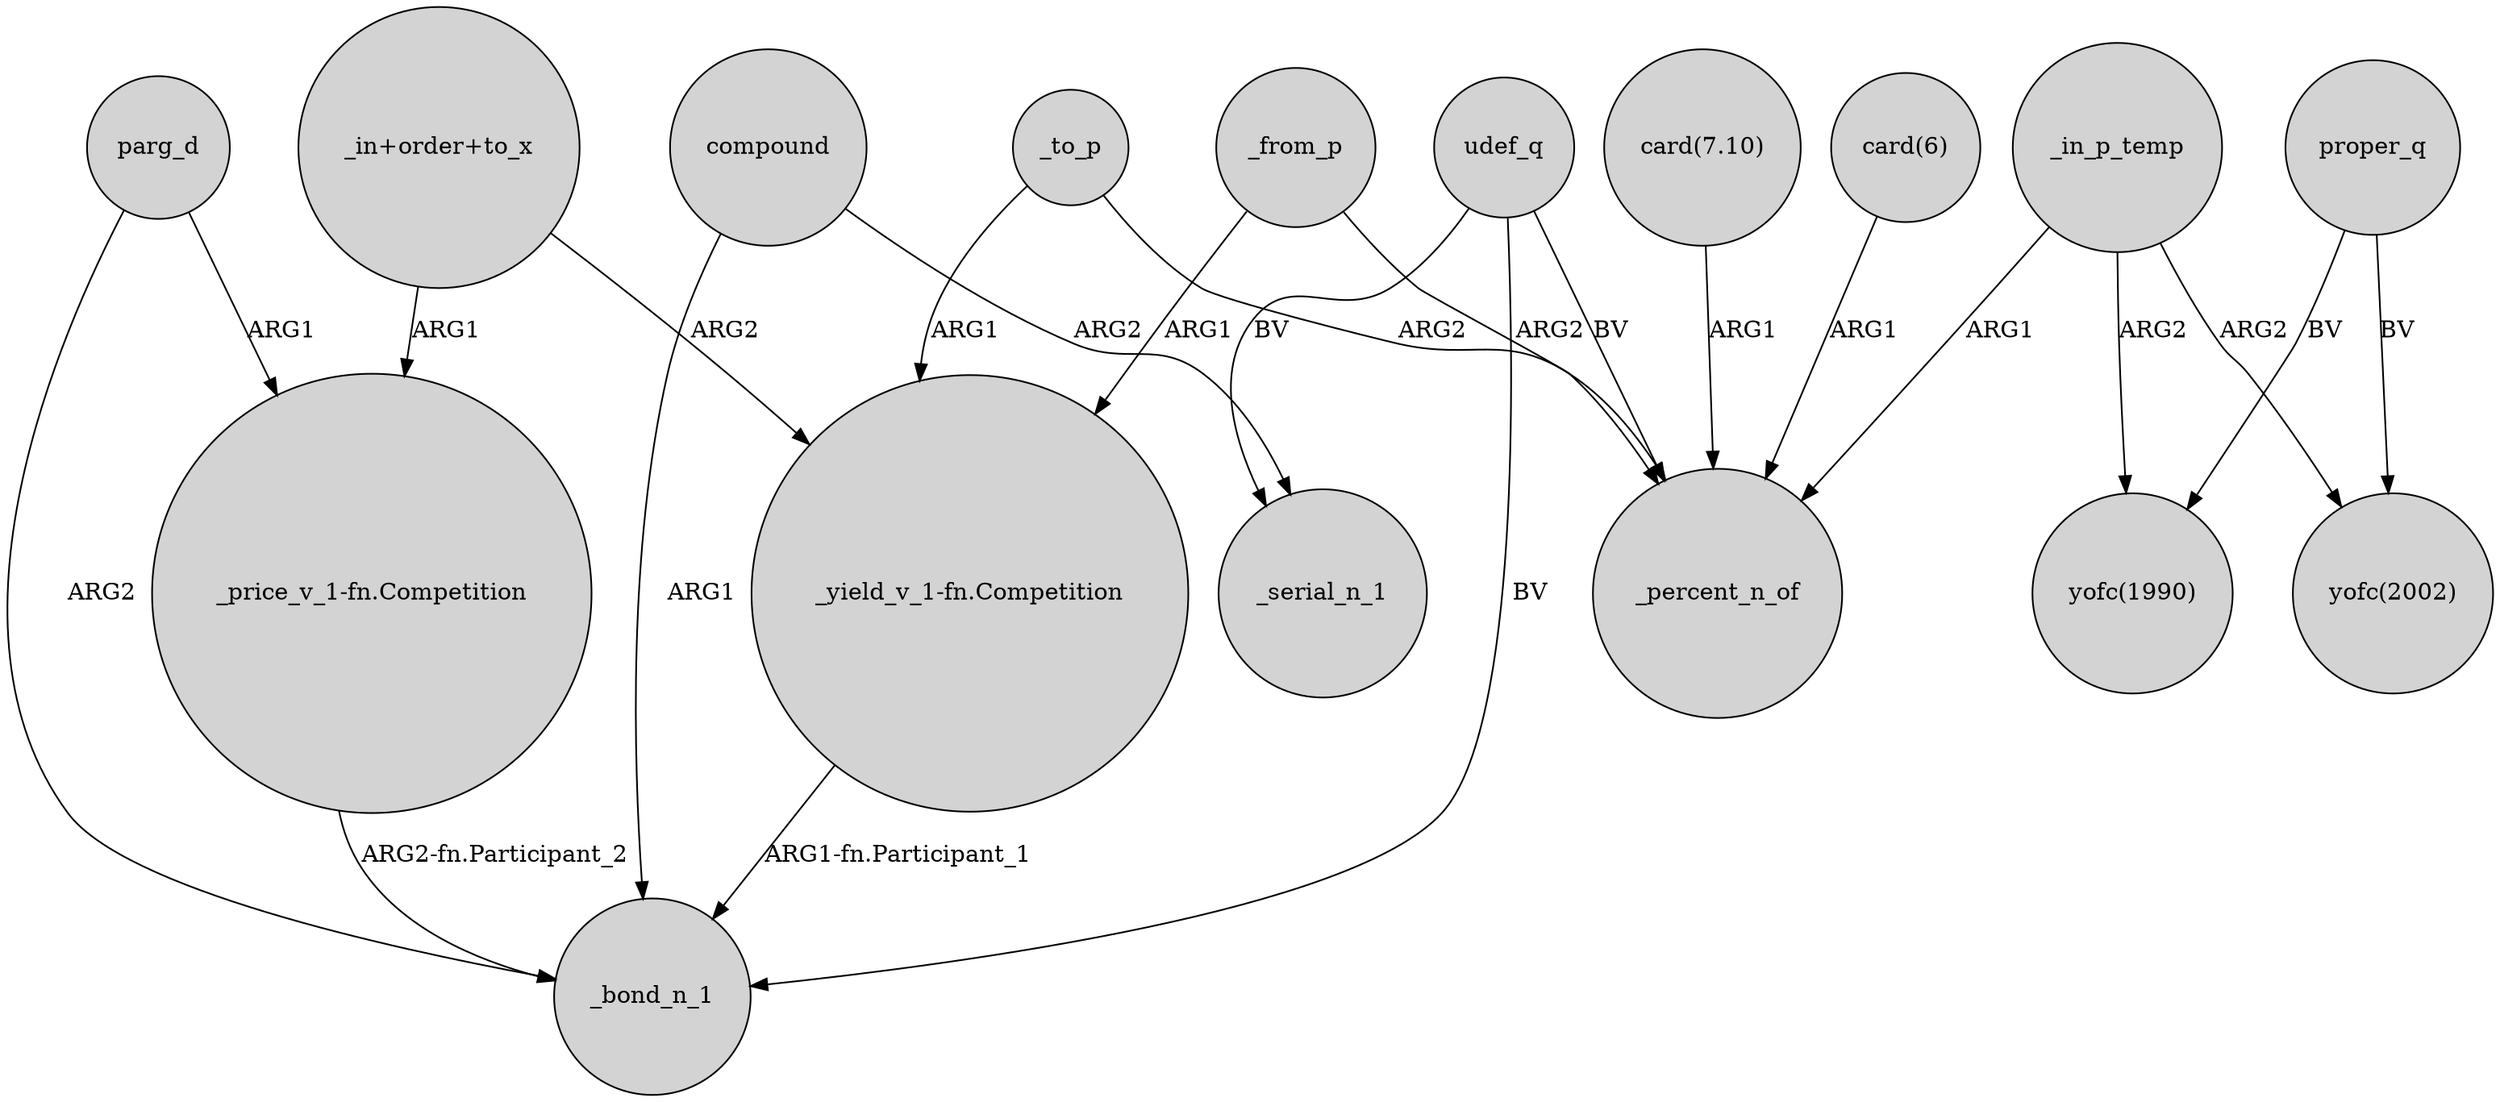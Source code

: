 digraph {
	node [shape=circle style=filled]
	parg_d -> _bond_n_1 [label=ARG2]
	udef_q -> _bond_n_1 [label=BV]
	_to_p -> "_yield_v_1-fn.Competition" [label=ARG1]
	proper_q -> "yofc(2002)" [label=BV]
	udef_q -> _serial_n_1 [label=BV]
	"card(7.10)" -> _percent_n_of [label=ARG1]
	compound -> _bond_n_1 [label=ARG1]
	"_price_v_1-fn.Competition" -> _bond_n_1 [label="ARG2-fn.Participant_2"]
	_to_p -> _percent_n_of [label=ARG2]
	"_in+order+to_x" -> "_price_v_1-fn.Competition" [label=ARG1]
	_from_p -> "_yield_v_1-fn.Competition" [label=ARG1]
	"card(6)" -> _percent_n_of [label=ARG1]
	"_in+order+to_x" -> "_yield_v_1-fn.Competition" [label=ARG2]
	"_yield_v_1-fn.Competition" -> _bond_n_1 [label="ARG1-fn.Participant_1"]
	udef_q -> _percent_n_of [label=BV]
	proper_q -> "yofc(1990)" [label=BV]
	_in_p_temp -> "yofc(2002)" [label=ARG2]
	_from_p -> _percent_n_of [label=ARG2]
	compound -> _serial_n_1 [label=ARG2]
	_in_p_temp -> "yofc(1990)" [label=ARG2]
	_in_p_temp -> _percent_n_of [label=ARG1]
	parg_d -> "_price_v_1-fn.Competition" [label=ARG1]
}
